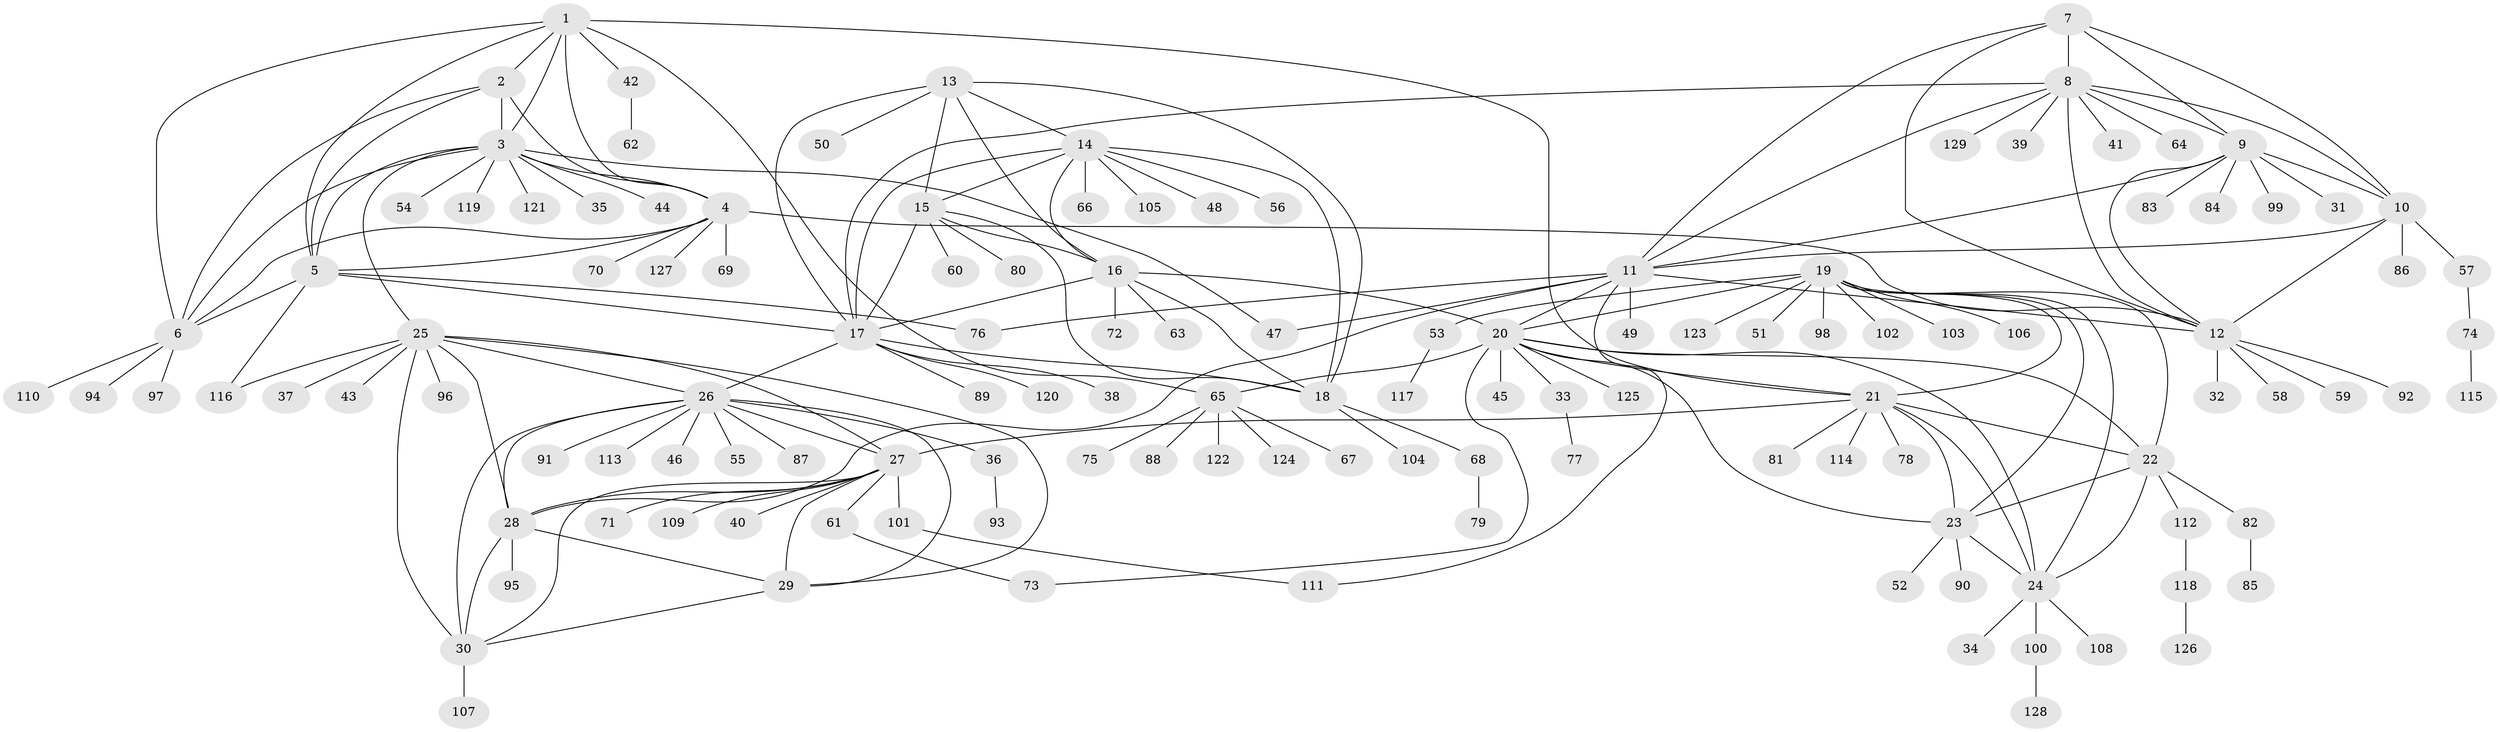 // Generated by graph-tools (version 1.1) at 2025/50/03/09/25 03:50:36]
// undirected, 129 vertices, 190 edges
graph export_dot {
graph [start="1"]
  node [color=gray90,style=filled];
  1;
  2;
  3;
  4;
  5;
  6;
  7;
  8;
  9;
  10;
  11;
  12;
  13;
  14;
  15;
  16;
  17;
  18;
  19;
  20;
  21;
  22;
  23;
  24;
  25;
  26;
  27;
  28;
  29;
  30;
  31;
  32;
  33;
  34;
  35;
  36;
  37;
  38;
  39;
  40;
  41;
  42;
  43;
  44;
  45;
  46;
  47;
  48;
  49;
  50;
  51;
  52;
  53;
  54;
  55;
  56;
  57;
  58;
  59;
  60;
  61;
  62;
  63;
  64;
  65;
  66;
  67;
  68;
  69;
  70;
  71;
  72;
  73;
  74;
  75;
  76;
  77;
  78;
  79;
  80;
  81;
  82;
  83;
  84;
  85;
  86;
  87;
  88;
  89;
  90;
  91;
  92;
  93;
  94;
  95;
  96;
  97;
  98;
  99;
  100;
  101;
  102;
  103;
  104;
  105;
  106;
  107;
  108;
  109;
  110;
  111;
  112;
  113;
  114;
  115;
  116;
  117;
  118;
  119;
  120;
  121;
  122;
  123;
  124;
  125;
  126;
  127;
  128;
  129;
  1 -- 2;
  1 -- 3;
  1 -- 4;
  1 -- 5;
  1 -- 6;
  1 -- 21;
  1 -- 42;
  1 -- 65;
  2 -- 3;
  2 -- 4;
  2 -- 5;
  2 -- 6;
  3 -- 4;
  3 -- 5;
  3 -- 6;
  3 -- 25;
  3 -- 35;
  3 -- 44;
  3 -- 47;
  3 -- 54;
  3 -- 119;
  3 -- 121;
  4 -- 5;
  4 -- 6;
  4 -- 12;
  4 -- 69;
  4 -- 70;
  4 -- 127;
  5 -- 6;
  5 -- 17;
  5 -- 76;
  5 -- 116;
  6 -- 94;
  6 -- 97;
  6 -- 110;
  7 -- 8;
  7 -- 9;
  7 -- 10;
  7 -- 11;
  7 -- 12;
  8 -- 9;
  8 -- 10;
  8 -- 11;
  8 -- 12;
  8 -- 17;
  8 -- 39;
  8 -- 41;
  8 -- 64;
  8 -- 129;
  9 -- 10;
  9 -- 11;
  9 -- 12;
  9 -- 31;
  9 -- 83;
  9 -- 84;
  9 -- 99;
  10 -- 11;
  10 -- 12;
  10 -- 57;
  10 -- 86;
  11 -- 12;
  11 -- 20;
  11 -- 28;
  11 -- 47;
  11 -- 49;
  11 -- 76;
  11 -- 111;
  12 -- 32;
  12 -- 58;
  12 -- 59;
  12 -- 92;
  13 -- 14;
  13 -- 15;
  13 -- 16;
  13 -- 17;
  13 -- 18;
  13 -- 50;
  14 -- 15;
  14 -- 16;
  14 -- 17;
  14 -- 18;
  14 -- 48;
  14 -- 56;
  14 -- 66;
  14 -- 105;
  15 -- 16;
  15 -- 17;
  15 -- 18;
  15 -- 60;
  15 -- 80;
  16 -- 17;
  16 -- 18;
  16 -- 20;
  16 -- 63;
  16 -- 72;
  17 -- 18;
  17 -- 26;
  17 -- 38;
  17 -- 89;
  17 -- 120;
  18 -- 68;
  18 -- 104;
  19 -- 20;
  19 -- 21;
  19 -- 22;
  19 -- 23;
  19 -- 24;
  19 -- 51;
  19 -- 53;
  19 -- 98;
  19 -- 102;
  19 -- 103;
  19 -- 106;
  19 -- 123;
  20 -- 21;
  20 -- 22;
  20 -- 23;
  20 -- 24;
  20 -- 33;
  20 -- 45;
  20 -- 65;
  20 -- 73;
  20 -- 125;
  21 -- 22;
  21 -- 23;
  21 -- 24;
  21 -- 27;
  21 -- 78;
  21 -- 81;
  21 -- 114;
  22 -- 23;
  22 -- 24;
  22 -- 82;
  22 -- 112;
  23 -- 24;
  23 -- 52;
  23 -- 90;
  24 -- 34;
  24 -- 100;
  24 -- 108;
  25 -- 26;
  25 -- 27;
  25 -- 28;
  25 -- 29;
  25 -- 30;
  25 -- 37;
  25 -- 43;
  25 -- 96;
  25 -- 116;
  26 -- 27;
  26 -- 28;
  26 -- 29;
  26 -- 30;
  26 -- 36;
  26 -- 46;
  26 -- 55;
  26 -- 87;
  26 -- 91;
  26 -- 113;
  27 -- 28;
  27 -- 29;
  27 -- 30;
  27 -- 40;
  27 -- 61;
  27 -- 71;
  27 -- 101;
  27 -- 109;
  28 -- 29;
  28 -- 30;
  28 -- 95;
  29 -- 30;
  30 -- 107;
  33 -- 77;
  36 -- 93;
  42 -- 62;
  53 -- 117;
  57 -- 74;
  61 -- 73;
  65 -- 67;
  65 -- 75;
  65 -- 88;
  65 -- 122;
  65 -- 124;
  68 -- 79;
  74 -- 115;
  82 -- 85;
  100 -- 128;
  101 -- 111;
  112 -- 118;
  118 -- 126;
}
